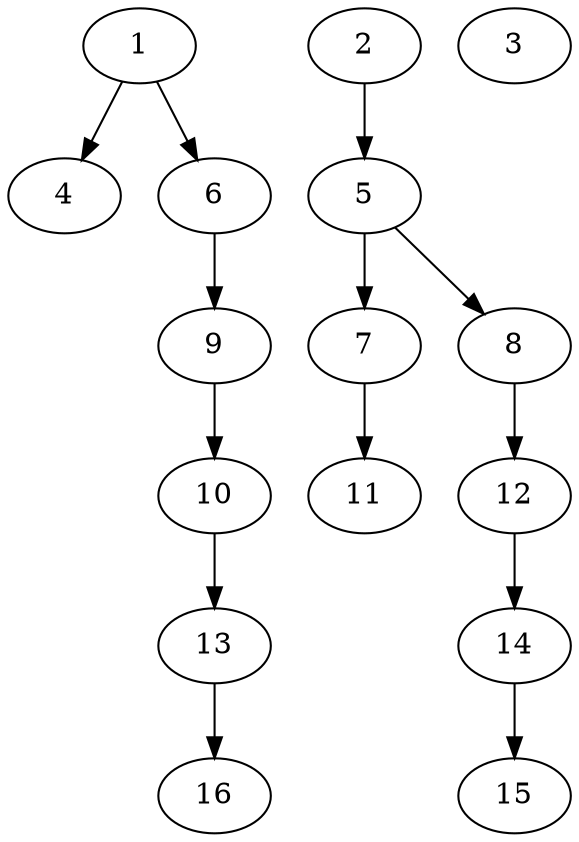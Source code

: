 // DAG (tier=1-easy, mode=compute, n=16, ccr=0.274, fat=0.403, density=0.393, regular=0.732, jump=0.050, mindata=262144, maxdata=2097152)
// DAG automatically generated by daggen at Sun Aug 24 16:33:32 2025
// /home/ermia/Project/Environments/daggen/bin/daggen --dot --ccr 0.274 --fat 0.403 --regular 0.732 --density 0.393 --jump 0.050 --mindata 262144 --maxdata 2097152 -n 16 
digraph G {
  1 [size="20900501642018816", alpha="0.14", expect_size="10450250821009408"]
  1 -> 4 [size ="607008063488"]
  1 -> 6 [size ="607008063488"]
  2 [size="8401757844029574", alpha="0.19", expect_size="4200878922014787"]
  2 -> 5 [size ="18623548620800"]
  3 [size="20811179526620112", alpha="0.05", expect_size="10405589763310056"]
  4 [size="8654520296931328000", alpha="0.16", expect_size="4327260148465664000"]
  5 [size="3682170501897125888", alpha="0.09", expect_size="1841085250948562944"]
  5 -> 7 [size ="19076231462912"]
  5 -> 8 [size ="19076231462912"]
  6 [size="34095253420474", alpha="0.15", expect_size="17047626710237"]
  6 -> 9 [size ="1063138623488"]
  7 [size="751863093503459328", alpha="0.18", expect_size="375931546751729664"]
  7 -> 11 [size ="6614786506752"]
  8 [size="34533465257765380", alpha="0.19", expect_size="17266732628882690"]
  8 -> 12 [size ="30891560665088"]
  9 [size="683391311454872", alpha="0.08", expect_size="341695655727436"]
  9 -> 10 [size ="19559960543232"]
  10 [size="1916382836244348928", alpha="0.02", expect_size="958191418122174464"]
  10 -> 13 [size ="12342737764352"]
  11 [size="20862773179065", alpha="0.02", expect_size="10431386589532"]
  12 [size="55525783651170", alpha="0.00", expect_size="27762891825585"]
  12 -> 14 [size ="5834746626048"]
  13 [size="7528798436884217856", alpha="0.20", expect_size="3764399218442108928"]
  13 -> 16 [size ="30730792992768"]
  14 [size="40215026955919272", alpha="0.20", expect_size="20107513477959636"]
  14 -> 15 [size ="16677391564800"]
  15 [size="2756109387984791", alpha="0.05", expect_size="1378054693992395"]
  16 [size="1026144593772544000", alpha="0.02", expect_size="513072296886272000"]
}